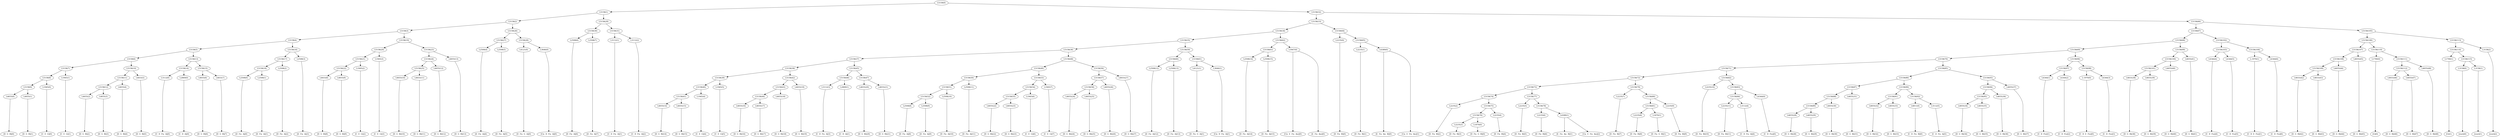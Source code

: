 digraph sample{
"L4655(0)"->"[D  G  B](0)"
"L4655(1)"->"[D  G  B](1)"
"L5158(9)"->"L4655(0)"
"L5158(9)"->"L4655(1)"
"L1945(0)"->"[C  E  G](0)"
"L5158(8)"->"L5158(9)"
"L5158(8)"->"L1945(0)"
"L1945(1)"->"[C  E  G](1)"
"L5158(7)"->"L5158(8)"
"L5158(7)"->"L1945(1)"
"L4655(2)"->"[D  G  B](2)"
"L4655(3)"->"[D  G  B](3)"
"L5158(12)"->"L4655(2)"
"L5158(12)"->"L4655(3)"
"L4655(4)"->"[D  G  B](4)"
"L5158(11)"->"L5158(12)"
"L5158(11)"->"L4655(4)"
"L4655(5)"->"[D  G  B](5)"
"L5158(10)"->"L5158(11)"
"L5158(10)"->"L4655(5)"
"L5158(6)"->"L5158(7)"
"L5158(6)"->"L5158(10)"
"L3112(0)"->"[C  D  Fis  A](0)"
"L2869(0)"->"[C  D  A](0)"
"L5158(14)"->"L3112(0)"
"L5158(14)"->"L2869(0)"
"L4655(6)"->"[D  G  B](6)"
"L4655(7)"->"[D  G  B](7)"
"L5158(15)"->"L4655(6)"
"L5158(15)"->"L4655(7)"
"L5158(13)"->"L5158(14)"
"L5158(13)"->"L5158(15)"
"L5158(5)"->"L5158(6)"
"L5158(5)"->"L5158(13)"
"L2508(0)"->"[D  Fis  A](0)"
"L2508(1)"->"[D  Fis  A](1)"
"L5158(18)"->"L2508(0)"
"L5158(18)"->"L2508(1)"
"L2508(2)"->"[D  Fis  A](2)"
"L5158(17)"->"L5158(18)"
"L5158(17)"->"L2508(2)"
"L2508(3)"->"[D  Fis  A](3)"
"L5158(16)"->"L5158(17)"
"L5158(16)"->"L2508(3)"
"L5158(4)"->"L5158(5)"
"L5158(4)"->"L5158(16)"
"L4655(8)"->"[D  G  B](8)"
"L4655(9)"->"[D  G  B](9)"
"L5158(22)"->"L4655(8)"
"L5158(22)"->"L4655(9)"
"L1945(2)"->"[C  E  G](2)"
"L5158(21)"->"L5158(22)"
"L5158(21)"->"L1945(2)"
"L1945(3)"->"[C  E  G](3)"
"L5158(20)"->"L5158(21)"
"L5158(20)"->"L1945(3)"
"L4655(10)"->"[D  G  B](10)"
"L4655(11)"->"[D  G  B](11)"
"L5158(25)"->"L4655(10)"
"L5158(25)"->"L4655(11)"
"L4655(12)"->"[D  G  B](12)"
"L5158(24)"->"L5158(25)"
"L5158(24)"->"L4655(12)"
"L4655(13)"->"[D  G  B](13)"
"L5158(23)"->"L5158(24)"
"L5158(23)"->"L4655(13)"
"L5158(19)"->"L5158(20)"
"L5158(19)"->"L5158(23)"
"L5158(3)"->"L5158(4)"
"L5158(3)"->"L5158(19)"
"L2508(4)"->"[D  Fis  A](4)"
"L2508(5)"->"[D  Fis  A](5)"
"L5158(27)"->"L2508(4)"
"L5158(27)"->"L2508(5)"
"L4121(0)"->"[D  Fis  G  A](0)"
"L3646(0)"->"[Cis  D  Fis  A](0)"
"L5158(28)"->"L4121(0)"
"L5158(28)"->"L3646(0)"
"L5158(26)"->"L5158(27)"
"L5158(26)"->"L5158(28)"
"L5158(2)"->"L5158(3)"
"L5158(2)"->"L5158(26)"
"L2508(6)"->"[D  Fis  A](6)"
"L2508(7)"->"[D  Fis  A](7)"
"L5158(30)"->"L2508(6)"
"L5158(30)"->"L2508(7)"
"L3112(1)"->"[C  D  Fis  A](1)"
"L3112(2)"->"[C  D  Fis  A](2)"
"L5158(31)"->"L3112(1)"
"L5158(31)"->"L3112(2)"
"L5158(29)"->"L5158(30)"
"L5158(29)"->"L5158(31)"
"L5158(1)"->"L5158(2)"
"L5158(1)"->"L5158(29)"
"L4655(14)"->"[D  G  B](14)"
"L4655(15)"->"[D  G  B](15)"
"L5158(41)"->"L4655(14)"
"L5158(41)"->"L4655(15)"
"L1945(4)"->"[C  E  G](4)"
"L5158(40)"->"L5158(41)"
"L5158(40)"->"L1945(4)"
"L1945(5)"->"[C  E  G](5)"
"L5158(39)"->"L5158(40)"
"L5158(39)"->"L1945(5)"
"L4655(16)"->"[D  G  B](16)"
"L4655(17)"->"[D  G  B](17)"
"L5158(44)"->"L4655(16)"
"L5158(44)"->"L4655(17)"
"L4655(18)"->"[D  G  B](18)"
"L5158(43)"->"L5158(44)"
"L5158(43)"->"L4655(18)"
"L4655(19)"->"[D  G  B](19)"
"L5158(42)"->"L5158(43)"
"L5158(42)"->"L4655(19)"
"L5158(38)"->"L5158(39)"
"L5158(38)"->"L5158(42)"
"L3112(3)"->"[C  D  Fis  A](3)"
"L2869(1)"->"[C  D  A](1)"
"L5158(46)"->"L3112(3)"
"L5158(46)"->"L2869(1)"
"L4655(20)"->"[D  G  B](20)"
"L4655(21)"->"[D  G  B](21)"
"L5158(47)"->"L4655(20)"
"L5158(47)"->"L4655(21)"
"L5158(45)"->"L5158(46)"
"L5158(45)"->"L5158(47)"
"L5158(37)"->"L5158(38)"
"L5158(37)"->"L5158(45)"
"L2508(8)"->"[D  Fis  A](8)"
"L2508(9)"->"[D  Fis  A](9)"
"L5158(52)"->"L2508(8)"
"L5158(52)"->"L2508(9)"
"L2508(10)"->"[D  Fis  A](10)"
"L5158(51)"->"L5158(52)"
"L5158(51)"->"L2508(10)"
"L2508(11)"->"[D  Fis  A](11)"
"L5158(50)"->"L5158(51)"
"L5158(50)"->"L2508(11)"
"L4655(22)"->"[D  G  B](22)"
"L4655(23)"->"[D  G  B](23)"
"L5158(55)"->"L4655(22)"
"L5158(55)"->"L4655(23)"
"L1945(6)"->"[C  E  G](6)"
"L5158(54)"->"L5158(55)"
"L5158(54)"->"L1945(6)"
"L1945(7)"->"[C  E  G](7)"
"L5158(53)"->"L5158(54)"
"L5158(53)"->"L1945(7)"
"L5158(49)"->"L5158(50)"
"L5158(49)"->"L5158(53)"
"L4655(24)"->"[D  G  B](24)"
"L4655(25)"->"[D  G  B](25)"
"L5158(58)"->"L4655(24)"
"L5158(58)"->"L4655(25)"
"L4655(26)"->"[D  G  B](26)"
"L5158(57)"->"L5158(58)"
"L5158(57)"->"L4655(26)"
"L4655(27)"->"[D  G  B](27)"
"L5158(56)"->"L5158(57)"
"L5158(56)"->"L4655(27)"
"L5158(48)"->"L5158(49)"
"L5158(48)"->"L5158(56)"
"L5158(36)"->"L5158(37)"
"L5158(36)"->"L5158(48)"
"L2508(12)"->"[D  Fis  A](12)"
"L2508(13)"->"[D  Fis  A](13)"
"L5158(60)"->"L2508(12)"
"L5158(60)"->"L2508(13)"
"L4121(1)"->"[D  Fis  G  A](1)"
"L3646(1)"->"[Cis  D  Fis  A](1)"
"L5158(61)"->"L4121(1)"
"L5158(61)"->"L3646(1)"
"L5158(59)"->"L5158(60)"
"L5158(59)"->"L5158(61)"
"L5158(35)"->"L5158(36)"
"L5158(35)"->"L5158(59)"
"L2508(14)"->"[D  Fis  A](14)"
"L2508(15)"->"[D  Fis  A](15)"
"L5158(63)"->"L2508(14)"
"L5158(63)"->"L2508(15)"
"L3047(0)"->"[Cis  E  Fis  Ais](0)"
"L3047(0)"->"[E  Fis  Ais](0)"
"L5158(62)"->"L5158(63)"
"L5158(62)"->"L3047(0)"
"L5158(34)"->"L5158(35)"
"L5158(34)"->"L5158(62)"
"L2235(0)"->"[D  Fis  B](0)"
"L2235(1)"->"[D  Fis  B](1)"
"L4389(0)"->"[E  Fis  Ais  B](0)"
"L4389(0)"->"[Cis  E  Fis  Ais](1)"
"L5158(65)"->"L2235(1)"
"L5158(65)"->"L4389(0)"
"L5158(64)"->"L2235(0)"
"L5158(64)"->"L5158(65)"
"L5158(33)"->"L5158(34)"
"L5158(33)"->"L5158(64)"
"L2235(2)"->"[D  Fis  B](2)"
"L2235(3)"->"[D  Fis  B](3)"
"L1870(0)"->"[D  Fis  G  B](0)"
"L5158(76)"->"L2235(3)"
"L5158(76)"->"L1870(0)"
"L2235(4)"->"[D  Fis  B](4)"
"L5158(75)"->"L5158(76)"
"L5158(75)"->"L2235(4)"
"L5158(74)"->"L2235(2)"
"L5158(74)"->"L5158(75)"
"L2235(5)"->"[D  Fis  B](5)"
"L2235(6)"->"[D  Fis  B](6)"
"L4389(1)"->"[E  Fis  Ais  B](1)"
"L4389(1)"->"[Cis  E  Fis  Ais](2)"
"L5158(78)"->"L2235(6)"
"L5158(78)"->"L4389(1)"
"L5158(77)"->"L2235(5)"
"L5158(77)"->"L5158(78)"
"L5158(73)"->"L5158(74)"
"L5158(73)"->"L5158(77)"
"L2235(7)"->"[D  Fis  B](7)"
"L2235(8)"->"[D  Fis  B](8)"
"L1870(1)"->"[D  Fis  G  B](1)"
"L5158(81)"->"L2235(8)"
"L5158(81)"->"L1870(1)"
"L2235(9)"->"[D  Fis  B](9)"
"L5158(80)"->"L5158(81)"
"L5158(80)"->"L2235(9)"
"L5158(79)"->"L2235(7)"
"L5158(79)"->"L5158(80)"
"L5158(72)"->"L5158(73)"
"L5158(72)"->"L5158(79)"
"L2235(10)"->"[D  Fis  B](10)"
"L2235(11)"->"[D  Fis  B](11)"
"L3112(4)"->"[C  D  Fis  A](4)"
"L5158(84)"->"L2235(11)"
"L5158(84)"->"L3112(4)"
"L4344(0)"->"[C  D  Fis](0)"
"L5158(83)"->"L5158(84)"
"L5158(83)"->"L4344(0)"
"L5158(82)"->"L2235(10)"
"L5158(82)"->"L5158(83)"
"L5158(71)"->"L5158(72)"
"L5158(71)"->"L5158(82)"
"L4655(28)"->"[D  G  B](28)"
"L4655(29)"->"[D  G  B](29)"
"L5158(89)"->"L4655(28)"
"L5158(89)"->"L4655(29)"
"L4655(30)"->"[D  G  B](30)"
"L5158(88)"->"L5158(89)"
"L5158(88)"->"L4655(30)"
"L4655(31)"->"[D  G  B](31)"
"L5158(87)"->"L5158(88)"
"L5158(87)"->"L4655(31)"
"L4655(32)"->"[D  G  B](32)"
"L4655(33)"->"[D  G  B](33)"
"L5158(91)"->"L4655(32)"
"L5158(91)"->"L4655(33)"
"L4811(0)"->"[C  D  Fis  B](0)"
"L3112(5)"->"[C  D  Fis  A](5)"
"L5158(92)"->"L4811(0)"
"L5158(92)"->"L3112(5)"
"L5158(90)"->"L5158(91)"
"L5158(90)"->"L5158(92)"
"L5158(86)"->"L5158(87)"
"L5158(86)"->"L5158(90)"
"L4655(34)"->"[D  G  B](34)"
"L4655(35)"->"[D  G  B](35)"
"L5158(95)"->"L4655(34)"
"L5158(95)"->"L4655(35)"
"L4655(36)"->"[D  G  B](36)"
"L5158(94)"->"L5158(95)"
"L5158(94)"->"L4655(36)"
"L4655(37)"->"[D  G  B](37)"
"L5158(93)"->"L5158(94)"
"L5158(93)"->"L4655(37)"
"L5158(85)"->"L5158(86)"
"L5158(85)"->"L5158(93)"
"L5158(70)"->"L5158(71)"
"L5158(70)"->"L5158(85)"
"L4344(1)"->"[C  D  Fis](1)"
"L4344(2)"->"[C  D  Fis](2)"
"L5158(97)"->"L4344(1)"
"L5158(97)"->"L4344(2)"
"L-1970(0)"->"[C  D  E  Fis](0)"
"L4344(3)"->"[C  D  Fis](3)"
"L5158(98)"->"L-1970(0)"
"L5158(98)"->"L4344(3)"
"L5158(96)"->"L5158(97)"
"L5158(96)"->"L5158(98)"
"L5158(69)"->"L5158(70)"
"L5158(69)"->"L5158(96)"
"L4655(38)"->"[D  G  B](38)"
"L4655(39)"->"[D  G  B](39)"
"L5158(101)"->"L4655(38)"
"L5158(101)"->"L4655(39)"
"L4655(40)"->"[D  G  B](40)"
"L5158(100)"->"L5158(101)"
"L5158(100)"->"L4655(40)"
"L4655(41)"->"[D  G  B](41)"
"L5158(99)"->"L5158(100)"
"L5158(99)"->"L4655(41)"
"L5158(68)"->"L5158(69)"
"L5158(68)"->"L5158(99)"
"L4344(4)"->"[C  D  Fis](4)"
"L4344(5)"->"[C  D  Fis](5)"
"L5158(103)"->"L4344(4)"
"L5158(103)"->"L4344(5)"
"L-1970(1)"->"[C  D  E  Fis](1)"
"L4344(6)"->"[C  D  Fis](6)"
"L5158(104)"->"L-1970(1)"
"L5158(104)"->"L4344(6)"
"L5158(102)"->"L5158(103)"
"L5158(102)"->"L5158(104)"
"L5158(67)"->"L5158(68)"
"L5158(67)"->"L5158(102)"
"L4655(42)"->"[D  G  B](42)"
"L4655(43)"->"[D  G  B](43)"
"L5158(109)"->"L4655(42)"
"L5158(109)"->"L4655(43)"
"L4655(44)"->"[D  G  B](44)"
"L5158(108)"->"L5158(109)"
"L5158(108)"->"L4655(44)"
"L4655(45)"->"[D  G  B](45)"
"L5158(107)"->"L5158(108)"
"L5158(107)"->"L4655(45)"
"L1700(0)"->"[G](0)"
"L4655(46)"->"[D  G  B](46)"
"L4655(47)"->"[D  G  B](47)"
"L5158(112)"->"L4655(46)"
"L5158(112)"->"L4655(47)"
"L4655(48)"->"[D  G  B](48)"
"L5158(111)"->"L5158(112)"
"L5158(111)"->"L4655(48)"
"L5158(110)"->"L1700(0)"
"L5158(110)"->"L5158(111)"
"L5158(106)"->"L5158(107)"
"L5158(106)"->"L5158(110)"
"L1700(1)"->"[G](1)"
"L3158(0)"->"[rest](0)"
"L3158(1)"->"[rest](1)"
"L5158(115)"->"L3158(0)"
"L5158(115)"->"L3158(1)"
"L5158(114)"->"L1700(1)"
"L5158(114)"->"L5158(115)"
"L3158(2)"->"[rest](2)"
"L5158(113)"->"L5158(114)"
"L5158(113)"->"L3158(2)"
"L5158(105)"->"L5158(106)"
"L5158(105)"->"L5158(113)"
"L5158(66)"->"L5158(67)"
"L5158(66)"->"L5158(105)"
"L5158(32)"->"L5158(33)"
"L5158(32)"->"L5158(66)"
"L5158(0)"->"L5158(1)"
"L5158(0)"->"L5158(32)"
{rank = min; "L5158(0)"}
{rank = same; "L5158(1)"; "L5158(32)";}
{rank = same; "L5158(2)"; "L5158(29)"; "L5158(33)"; "L5158(66)";}
{rank = same; "L5158(3)"; "L5158(26)"; "L5158(30)"; "L5158(31)"; "L5158(34)"; "L5158(64)"; "L5158(67)"; "L5158(105)";}
{rank = same; "L5158(4)"; "L5158(19)"; "L5158(27)"; "L5158(28)"; "L2508(6)"; "L2508(7)"; "L3112(1)"; "L3112(2)"; "L5158(35)"; "L5158(62)"; "L2235(0)"; "L5158(65)"; "L5158(68)"; "L5158(102)"; "L5158(106)"; "L5158(113)";}
{rank = same; "L5158(5)"; "L5158(16)"; "L5158(20)"; "L5158(23)"; "L2508(4)"; "L2508(5)"; "L4121(0)"; "L3646(0)"; "L5158(36)"; "L5158(59)"; "L5158(63)"; "L3047(0)"; "L2235(1)"; "L4389(0)"; "L5158(69)"; "L5158(99)"; "L5158(103)"; "L5158(104)"; "L5158(107)"; "L5158(110)"; "L5158(114)"; "L3158(2)";}
{rank = same; "L5158(6)"; "L5158(13)"; "L5158(17)"; "L2508(3)"; "L5158(21)"; "L1945(3)"; "L5158(24)"; "L4655(13)"; "L5158(37)"; "L5158(48)"; "L5158(60)"; "L5158(61)"; "L2508(14)"; "L2508(15)"; "L5158(70)"; "L5158(96)"; "L5158(100)"; "L4655(41)"; "L4344(4)"; "L4344(5)"; "L-1970(1)"; "L4344(6)"; "L5158(108)"; "L4655(45)"; "L1700(0)"; "L5158(111)"; "L1700(1)"; "L5158(115)";}
{rank = same; "L5158(7)"; "L5158(10)"; "L5158(14)"; "L5158(15)"; "L5158(18)"; "L2508(2)"; "L5158(22)"; "L1945(2)"; "L5158(25)"; "L4655(12)"; "L5158(38)"; "L5158(45)"; "L5158(49)"; "L5158(56)"; "L2508(12)"; "L2508(13)"; "L4121(1)"; "L3646(1)"; "L5158(71)"; "L5158(85)"; "L5158(97)"; "L5158(98)"; "L5158(101)"; "L4655(40)"; "L5158(109)"; "L4655(44)"; "L5158(112)"; "L4655(48)"; "L3158(0)"; "L3158(1)";}
{rank = same; "L5158(8)"; "L1945(1)"; "L5158(11)"; "L4655(5)"; "L3112(0)"; "L2869(0)"; "L4655(6)"; "L4655(7)"; "L2508(0)"; "L2508(1)"; "L4655(8)"; "L4655(9)"; "L4655(10)"; "L4655(11)"; "L5158(39)"; "L5158(42)"; "L5158(46)"; "L5158(47)"; "L5158(50)"; "L5158(53)"; "L5158(57)"; "L4655(27)"; "L5158(72)"; "L5158(82)"; "L5158(86)"; "L5158(93)"; "L4344(1)"; "L4344(2)"; "L-1970(0)"; "L4344(3)"; "L4655(38)"; "L4655(39)"; "L4655(42)"; "L4655(43)"; "L4655(46)"; "L4655(47)";}
{rank = same; "L5158(9)"; "L1945(0)"; "L5158(12)"; "L4655(4)"; "L5158(40)"; "L1945(5)"; "L5158(43)"; "L4655(19)"; "L3112(3)"; "L2869(1)"; "L4655(20)"; "L4655(21)"; "L5158(51)"; "L2508(11)"; "L5158(54)"; "L1945(7)"; "L5158(58)"; "L4655(26)"; "L5158(73)"; "L5158(79)"; "L2235(10)"; "L5158(83)"; "L5158(87)"; "L5158(90)"; "L5158(94)"; "L4655(37)";}
{rank = same; "L4655(0)"; "L4655(1)"; "L4655(2)"; "L4655(3)"; "L5158(41)"; "L1945(4)"; "L5158(44)"; "L4655(18)"; "L5158(52)"; "L2508(10)"; "L5158(55)"; "L1945(6)"; "L4655(24)"; "L4655(25)"; "L5158(74)"; "L5158(77)"; "L2235(7)"; "L5158(80)"; "L5158(84)"; "L4344(0)"; "L5158(88)"; "L4655(31)"; "L5158(91)"; "L5158(92)"; "L5158(95)"; "L4655(36)";}
{rank = same; "L4655(14)"; "L4655(15)"; "L4655(16)"; "L4655(17)"; "L2508(8)"; "L2508(9)"; "L4655(22)"; "L4655(23)"; "L2235(2)"; "L5158(75)"; "L2235(5)"; "L5158(78)"; "L5158(81)"; "L2235(9)"; "L2235(11)"; "L3112(4)"; "L5158(89)"; "L4655(30)"; "L4655(32)"; "L4655(33)"; "L4811(0)"; "L3112(5)"; "L4655(34)"; "L4655(35)";}
{rank = same; "L5158(76)"; "L2235(4)"; "L2235(6)"; "L4389(1)"; "L2235(8)"; "L1870(1)"; "L4655(28)"; "L4655(29)";}
{rank = same; "L2235(3)"; "L1870(0)";}
{rank = max; "[C  D  A](0)"; "[C  D  A](1)"; "[C  D  E  Fis](0)"; "[C  D  E  Fis](1)"; "[C  D  Fis  A](0)"; "[C  D  Fis  A](1)"; "[C  D  Fis  A](2)"; "[C  D  Fis  A](3)"; "[C  D  Fis  A](4)"; "[C  D  Fis  A](5)"; "[C  D  Fis  B](0)"; "[C  D  Fis](0)"; "[C  D  Fis](1)"; "[C  D  Fis](2)"; "[C  D  Fis](3)"; "[C  D  Fis](4)"; "[C  D  Fis](5)"; "[C  D  Fis](6)"; "[C  E  G](0)"; "[C  E  G](1)"; "[C  E  G](2)"; "[C  E  G](3)"; "[C  E  G](4)"; "[C  E  G](5)"; "[C  E  G](6)"; "[C  E  G](7)"; "[Cis  D  Fis  A](0)"; "[Cis  D  Fis  A](1)"; "[Cis  E  Fis  Ais](0)"; "[Cis  E  Fis  Ais](1)"; "[Cis  E  Fis  Ais](2)"; "[D  Fis  A](0)"; "[D  Fis  A](1)"; "[D  Fis  A](10)"; "[D  Fis  A](11)"; "[D  Fis  A](12)"; "[D  Fis  A](13)"; "[D  Fis  A](14)"; "[D  Fis  A](15)"; "[D  Fis  A](2)"; "[D  Fis  A](3)"; "[D  Fis  A](4)"; "[D  Fis  A](5)"; "[D  Fis  A](6)"; "[D  Fis  A](7)"; "[D  Fis  A](8)"; "[D  Fis  A](9)"; "[D  Fis  B](0)"; "[D  Fis  B](1)"; "[D  Fis  B](10)"; "[D  Fis  B](11)"; "[D  Fis  B](2)"; "[D  Fis  B](3)"; "[D  Fis  B](4)"; "[D  Fis  B](5)"; "[D  Fis  B](6)"; "[D  Fis  B](7)"; "[D  Fis  B](8)"; "[D  Fis  B](9)"; "[D  Fis  G  A](0)"; "[D  Fis  G  A](1)"; "[D  Fis  G  B](0)"; "[D  Fis  G  B](1)"; "[D  G  B](0)"; "[D  G  B](1)"; "[D  G  B](10)"; "[D  G  B](11)"; "[D  G  B](12)"; "[D  G  B](13)"; "[D  G  B](14)"; "[D  G  B](15)"; "[D  G  B](16)"; "[D  G  B](17)"; "[D  G  B](18)"; "[D  G  B](19)"; "[D  G  B](2)"; "[D  G  B](20)"; "[D  G  B](21)"; "[D  G  B](22)"; "[D  G  B](23)"; "[D  G  B](24)"; "[D  G  B](25)"; "[D  G  B](26)"; "[D  G  B](27)"; "[D  G  B](28)"; "[D  G  B](29)"; "[D  G  B](3)"; "[D  G  B](30)"; "[D  G  B](31)"; "[D  G  B](32)"; "[D  G  B](33)"; "[D  G  B](34)"; "[D  G  B](35)"; "[D  G  B](36)"; "[D  G  B](37)"; "[D  G  B](38)"; "[D  G  B](39)"; "[D  G  B](4)"; "[D  G  B](40)"; "[D  G  B](41)"; "[D  G  B](42)"; "[D  G  B](43)"; "[D  G  B](44)"; "[D  G  B](45)"; "[D  G  B](46)"; "[D  G  B](47)"; "[D  G  B](48)"; "[D  G  B](5)"; "[D  G  B](6)"; "[D  G  B](7)"; "[D  G  B](8)"; "[D  G  B](9)"; "[E  Fis  Ais  B](0)"; "[E  Fis  Ais  B](1)"; "[E  Fis  Ais](0)"; "[G](0)"; "[G](1)"; "[rest](0)"; "[rest](1)"; "[rest](2)";}
}